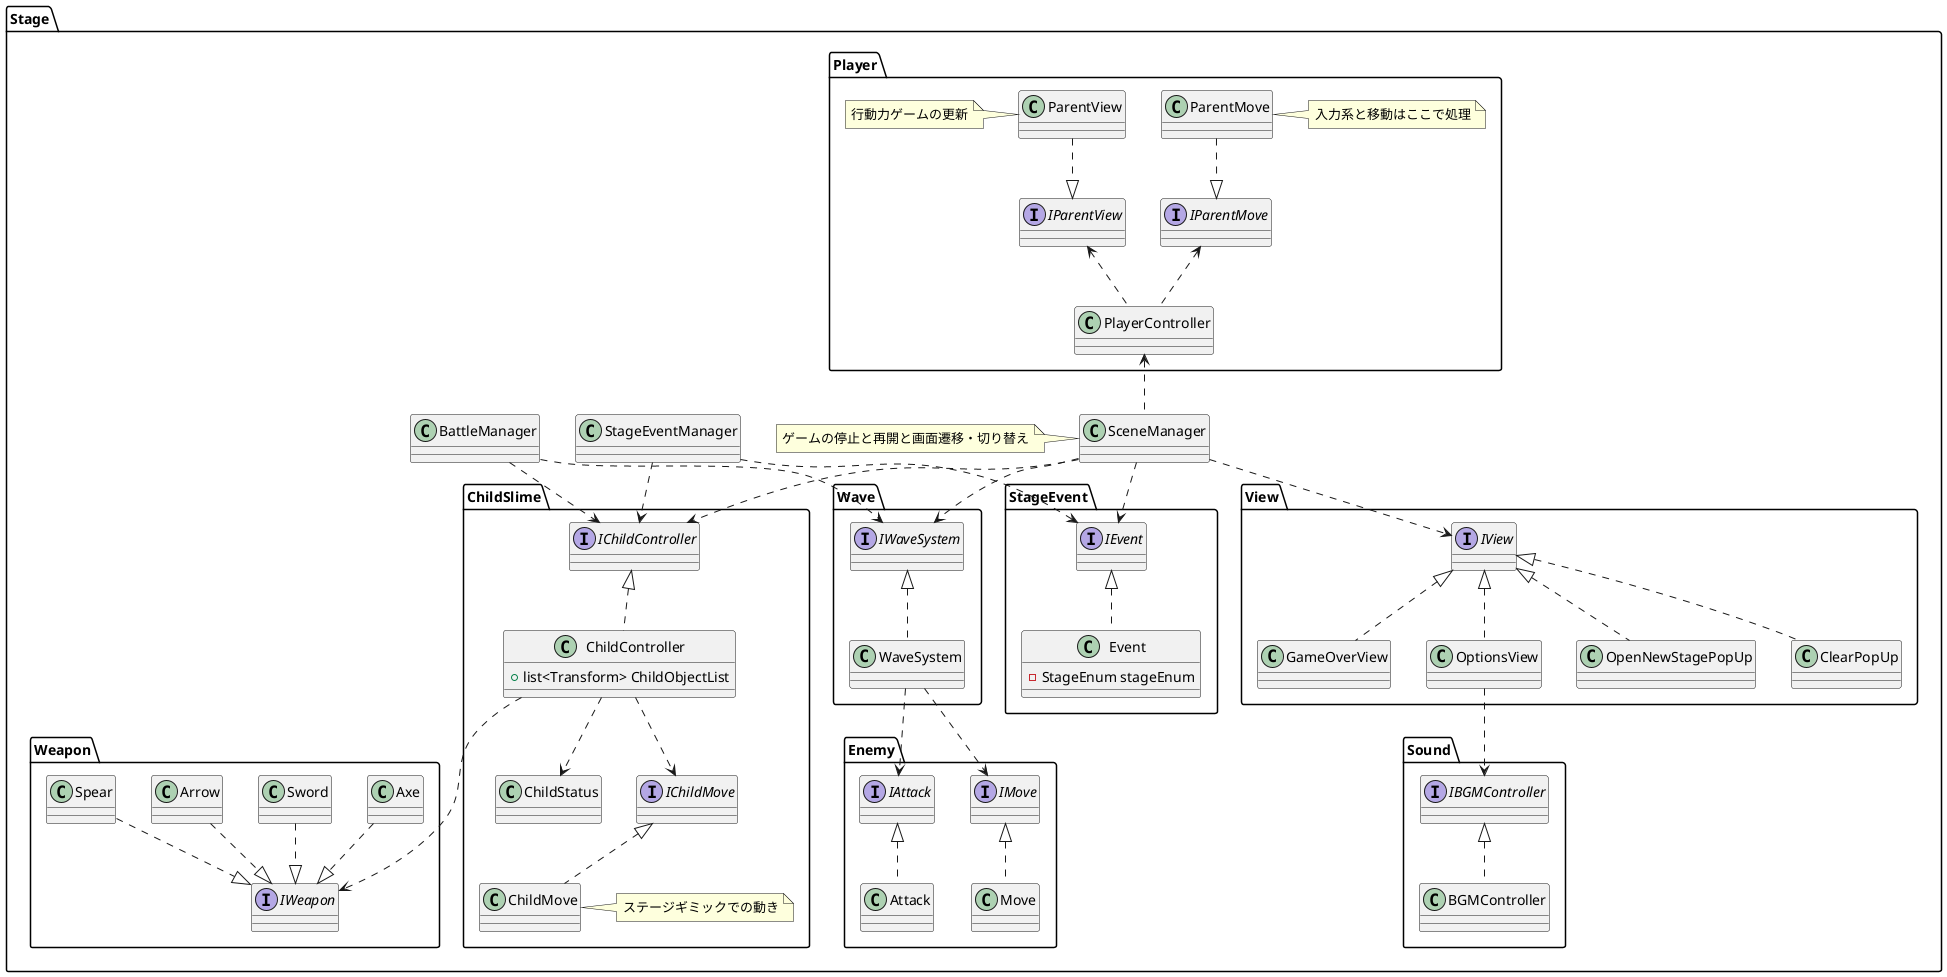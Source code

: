 ﻿@startuml
'https://plantuml.com/class-diagram

namespace Stage{
    namespace Enemy{
        class Move
        interface IMove
        class Attack
        interface IAttack
      
        IMove <|.. Move
        IAttack <|.. Attack

    }
    
    namespace Player{
        class PlayerController
        class ParentMove
        note right : 入力系と移動はここで処理
        interface IParentMove
        class ParentView
        
        note left : 行動力ゲームの更新
        
        interface IParentView
        
        IParentView <|.up. ParentView
        IParentMove <|.up. ParentMove
        
        PlayerController .up.> IParentView
        PlayerController .up.> IParentMove
        
    }
    
    namespace StageEvent{
        class Event{
            - StageEnum stageEnum
        }
        
        interface IEvent
        
        IEvent <|.. Event
        
    }
    
        
    namespace ChildSlime{
        class ChildStatus
        
        class ChildMove
        
        note right : ステージギミックでの動き
        
        interface IChildMove
        class ChildController{
            + list<Transform> ChildObjectList
        }
        interface IChildController
        
        IChildMove <|.. ChildMove    
        ChildController ..> IChildMove   
        ChildController ..> ChildStatus
        IChildController <|.. ChildController
    }
    
    
    namespace Wave{
        class WaveSystem
        interface IWaveSystem
        
        WaveSystem ..> Stage.Enemy.IMove
        WaveSystem ..> Stage.Enemy.IAttack
        IWaveSystem <|.. WaveSystem
    }
    
    namespace View{
        class OpenNewStagePopUp
        class ClearPopUp
        class GameOverView
        class OptionsView
        interface IView
        
        
        IView <|.. OptionsView
        IView <|.. GameOverView
        IView <|.. ClearPopUp
        IView <|.. OpenNewStagePopUp
        
    }
    
    namespace Sound{
        interface IBGMController
        class BGMController
        IBGMController <|.. BGMController
    }
  
    
    namespace Weapon{
        interface IWeapon{
            
        }
        class Axe
        class Sword
        class Arrow
        class Spear
        
        Spear ..|> IWeapon
        Axe ..|> IWeapon
        Sword ..|> IWeapon
        Arrow ..|> IWeapon
        
    }
    
    Stage.View.OptionsView ..> Stage.Sound.IBGMController
    Stage.ChildSlime.ChildController ...> Stage.Weapon.IWeapon
    
    
    class SceneManager
    
    note left : ゲームの停止と再開と画面遷移・切り替え
    
    SceneManager ..> Stage.Wave.IWaveSystem
    SceneManager ..> Stage.View.IView
    SceneManager .up.> Stage.Player.PlayerController
    SceneManager ..> Stage.ChildSlime.IChildController
    SceneManager ..> Stage.StageEvent.IEvent

    
    class StageEventManager
    StageEventManager ..> Stage.StageEvent.IEvent
    StageEventManager ..> Stage.ChildSlime.IChildController
    
    class BattleManager
    BattleManager ..> Stage.ChildSlime.IChildController
    BattleManager ..> Stage.Wave.IWaveSystem
}
@enduml
